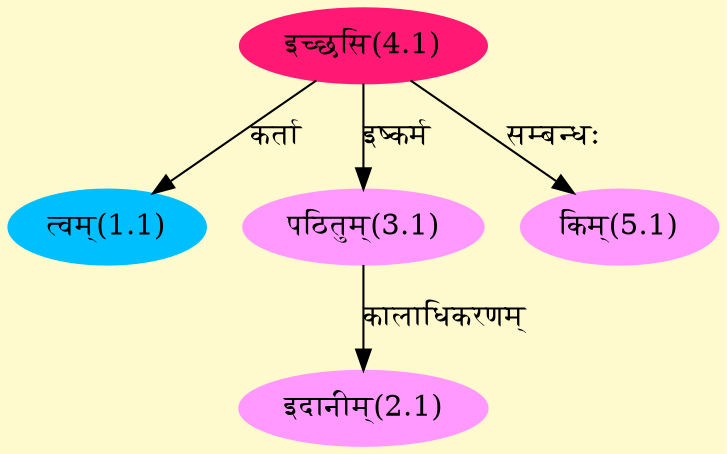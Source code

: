 digraph G{
rankdir=BT;
 compound=true;
 bgcolor="lemonchiffon1";
Node1_1 [style=filled, color="#00BFFF" label = "त्वम्(1.1)"]
Node4_1 [style=filled, color="#FF1975" label = "इच्छसि(4.1)"]
Node2_1 [style=filled, color="#FF99FF" label = "इदानीम्(2.1)"]
Node3_1 [style=filled, color="#FF99FF" label = "पठितुम्(3.1)"]
Node [style=filled, color="" label = "()"]
Node5_1 [style=filled, color="#FF99FF" label = "किम्(5.1)"]
/* Start of Relations section */

Node1_1 -> Node4_1 [  label="कर्ता"  dir="back" ]
Node2_1 -> Node3_1 [  label="कालाधिकरणम्"  dir="back" ]
Node3_1 -> Node4_1 [  label="इष्कर्म"  dir="back" ]
Node5_1 -> Node4_1 [  label="सम्बन्धः"  dir="back" ]
}
